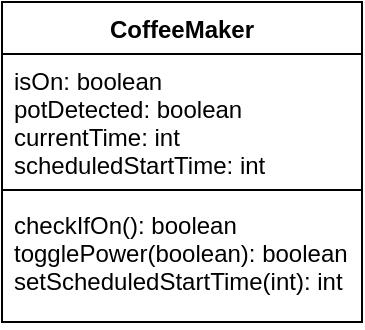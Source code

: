 <mxfile version="14.2.9" type="github">
  <diagram id="sZbsejtReSaLNVqxBSDH" name="Page-1">
    <mxGraphModel dx="868" dy="450" grid="1" gridSize="10" guides="1" tooltips="1" connect="1" arrows="1" fold="1" page="1" pageScale="1" pageWidth="850" pageHeight="1100" math="0" shadow="0">
      <root>
        <mxCell id="0" />
        <mxCell id="1" parent="0" />
        <mxCell id="84YBkyjTxVWAZZYJDRvq-1" value="CoffeeMaker" style="swimlane;fontStyle=1;align=center;verticalAlign=top;childLayout=stackLayout;horizontal=1;startSize=26;horizontalStack=0;resizeParent=1;resizeParentMax=0;resizeLast=0;collapsible=1;marginBottom=0;" vertex="1" parent="1">
          <mxGeometry x="80" y="40" width="180" height="160" as="geometry" />
        </mxCell>
        <mxCell id="84YBkyjTxVWAZZYJDRvq-2" value="isOn: boolean&#xa;potDetected: boolean&#xa;currentTime: int&#xa;scheduledStartTime: int" style="text;strokeColor=none;fillColor=none;align=left;verticalAlign=top;spacingLeft=4;spacingRight=4;overflow=hidden;rotatable=0;points=[[0,0.5],[1,0.5]];portConstraint=eastwest;" vertex="1" parent="84YBkyjTxVWAZZYJDRvq-1">
          <mxGeometry y="26" width="180" height="64" as="geometry" />
        </mxCell>
        <mxCell id="84YBkyjTxVWAZZYJDRvq-3" value="" style="line;strokeWidth=1;fillColor=none;align=left;verticalAlign=middle;spacingTop=-1;spacingLeft=3;spacingRight=3;rotatable=0;labelPosition=right;points=[];portConstraint=eastwest;" vertex="1" parent="84YBkyjTxVWAZZYJDRvq-1">
          <mxGeometry y="90" width="180" height="8" as="geometry" />
        </mxCell>
        <mxCell id="84YBkyjTxVWAZZYJDRvq-4" value="checkIfOn(): boolean&#xa;togglePower(boolean): boolean&#xa;setScheduledStartTime(int): int&#xa;" style="text;strokeColor=none;fillColor=none;align=left;verticalAlign=top;spacingLeft=4;spacingRight=4;overflow=hidden;rotatable=0;points=[[0,0.5],[1,0.5]];portConstraint=eastwest;" vertex="1" parent="84YBkyjTxVWAZZYJDRvq-1">
          <mxGeometry y="98" width="180" height="62" as="geometry" />
        </mxCell>
      </root>
    </mxGraphModel>
  </diagram>
</mxfile>
